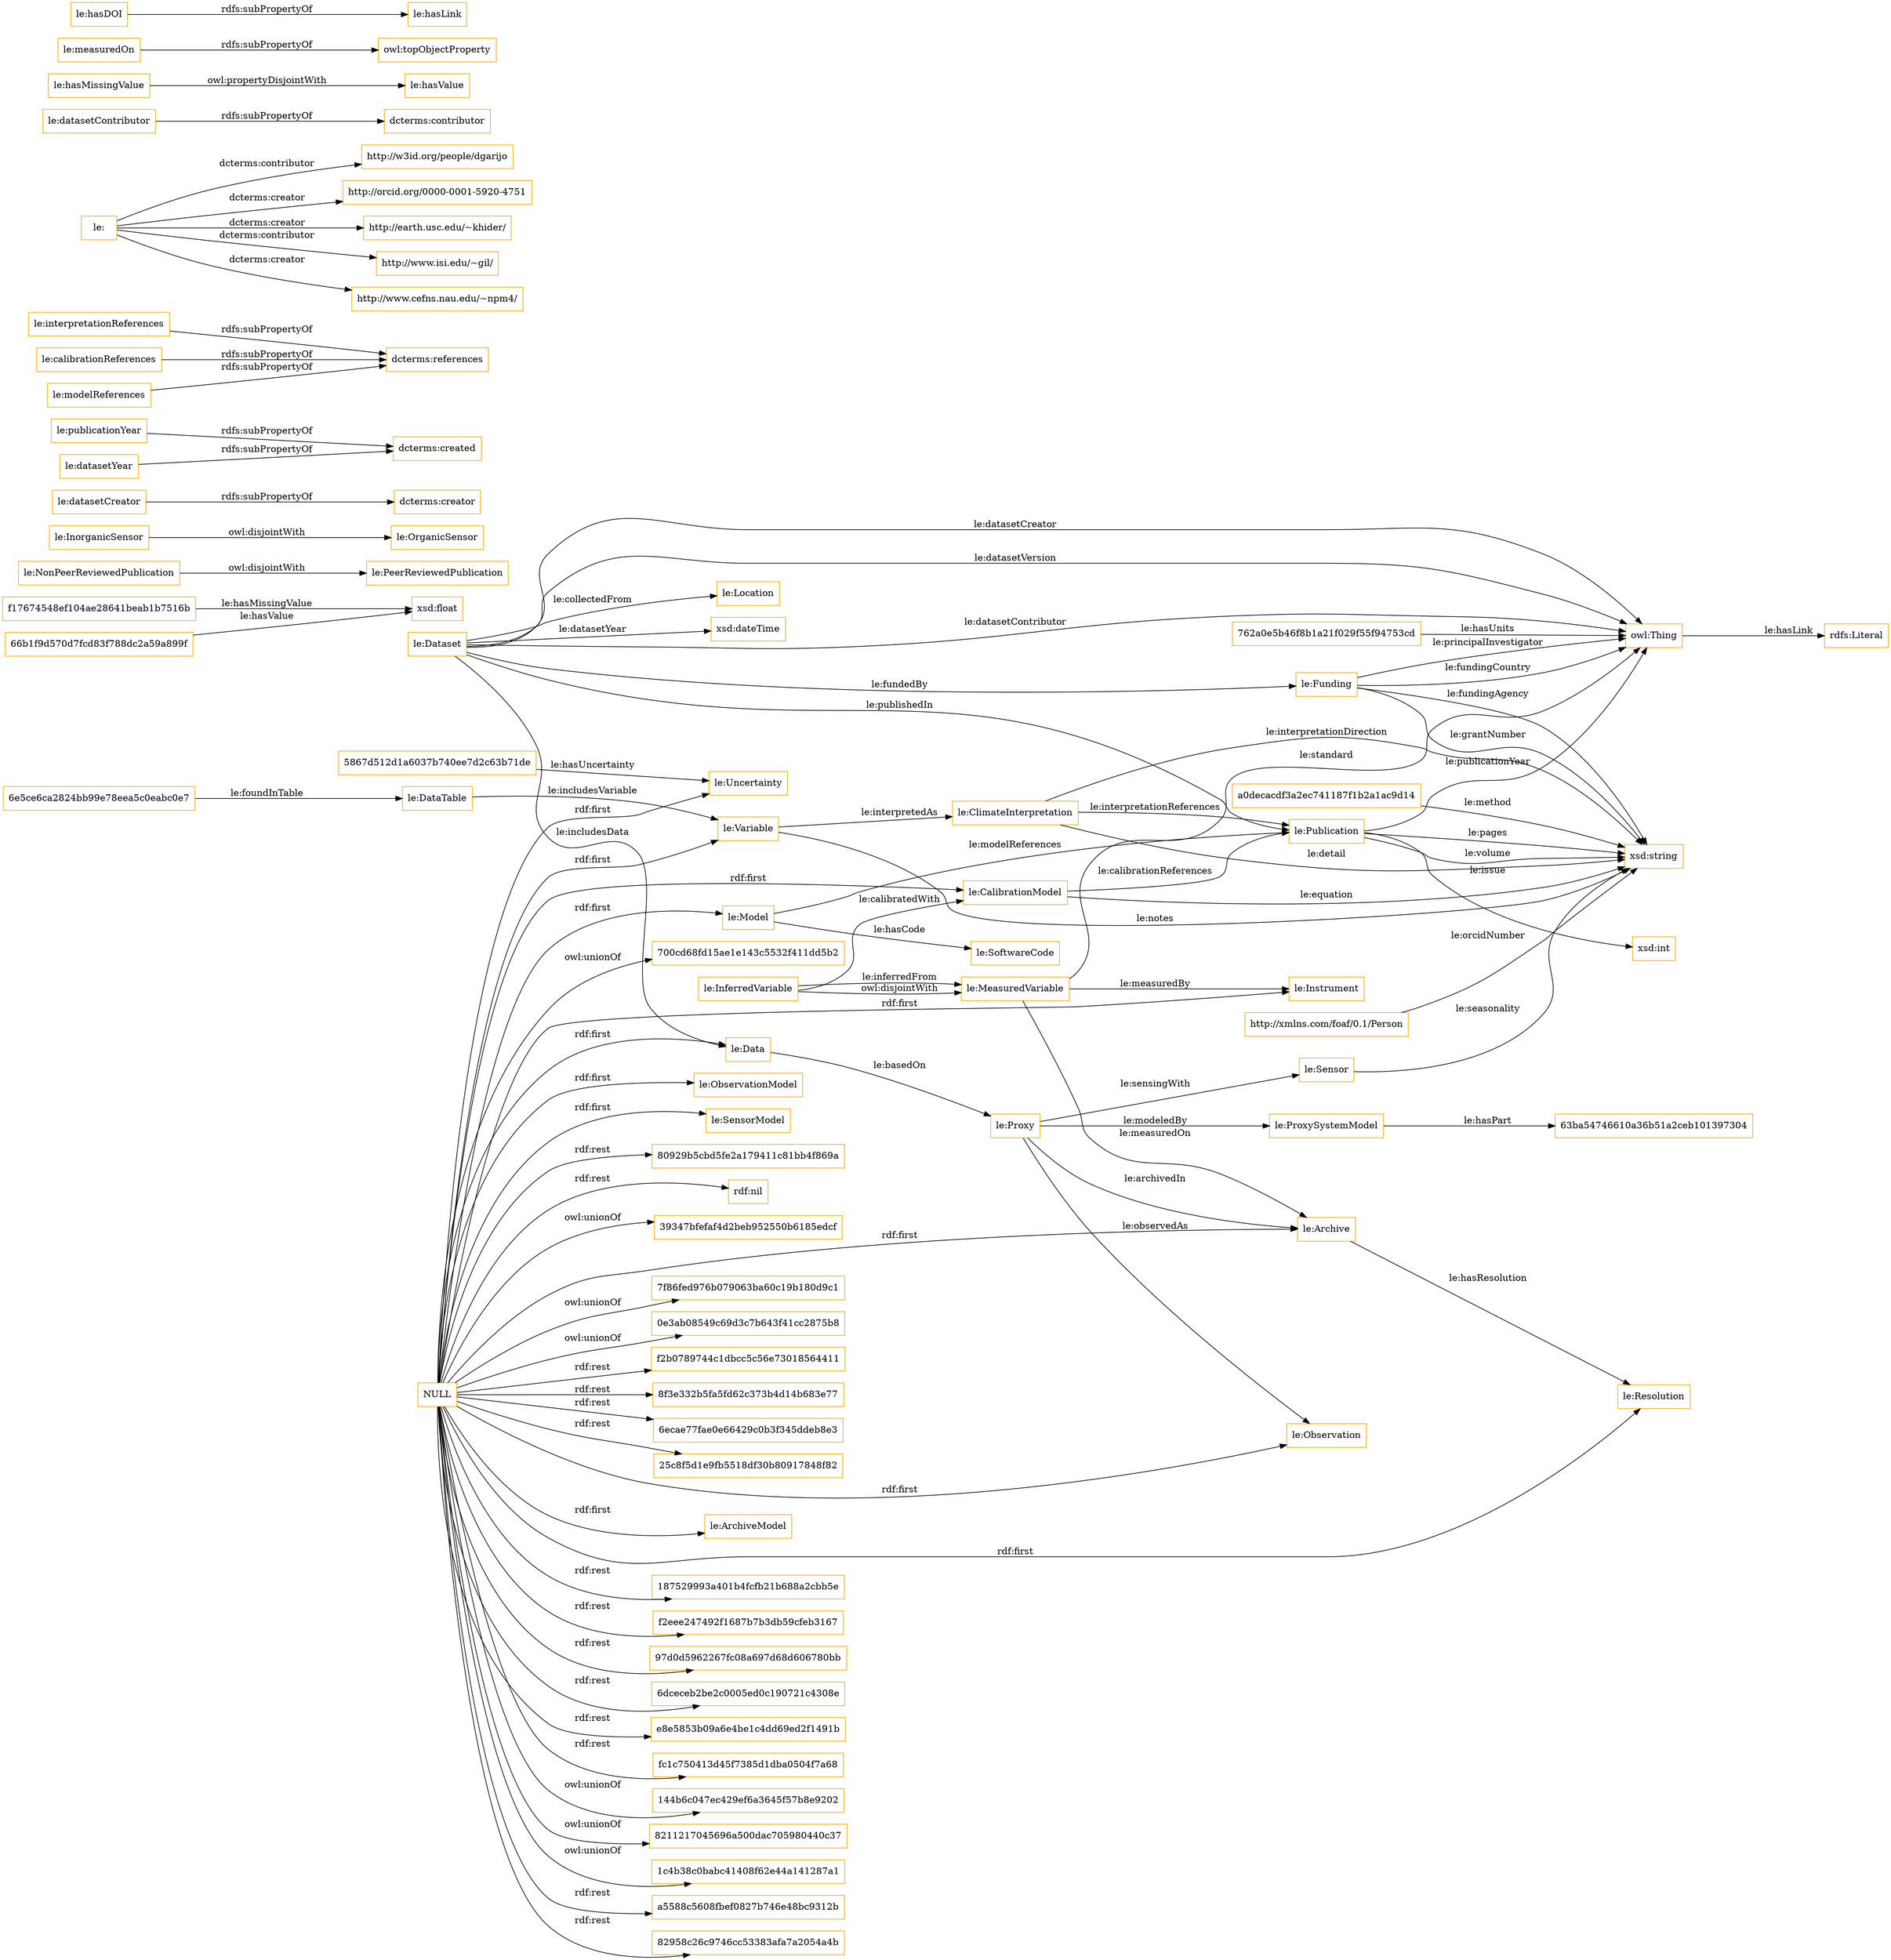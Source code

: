 digraph ar2dtool_diagram { 
rankdir=LR;
size="1501"
node [shape = rectangle, color="orange"]; "le:Proxy" "762a0e5b46f8b1a21f029f55f94753cd" "le:ObservationModel" "f17674548ef104ae28641beab1b7516b" "le:NonPeerReviewedPublication" "le:Archive" "le:OrganicSensor" "le:SensorModel" "le:Uncertainty" "le:Variable" "le:Model" "le:PeerReviewedPublication" "le:Location" "le:InferredVariable" "le:Funding" "6e5ce6ca2824bb99e78eea5c0eabc0e7" "le:InorganicSensor" "http://xmlns.com/foaf/0.1/Person" "le:Publication" "le:Dataset" "63ba54746610a36b51a2ceb101397304" "66b1f9d570d7fcd83f788dc2a59a899f" "le:Instrument" "le:SoftwareCode" "a0decacdf3a2ec741187f1b2a1ac9d14" "le:ClimateInterpretation" "le:ArchiveModel" "le:DataTable" "le:CalibrationModel" "le:ProxySystemModel" "5867d512d1a6037b740ee7d2c63b71de" "le:MeasuredVariable" "le:Resolution" "le:Sensor" "le:Observation" "le:Data" ; /*classes style*/
	"le:datasetCreator" -> "dcterms:creator" [ label = "rdfs:subPropertyOf" ];
	"le:publicationYear" -> "dcterms:created" [ label = "rdfs:subPropertyOf" ];
	"le:interpretationReferences" -> "dcterms:references" [ label = "rdfs:subPropertyOf" ];
	"le:" -> "http://w3id.org/people/dgarijo" [ label = "dcterms:contributor" ];
	"le:" -> "http://orcid.org/0000-0001-5920-4751" [ label = "dcterms:creator" ];
	"le:" -> "http://earth.usc.edu/~khider/" [ label = "dcterms:creator" ];
	"le:" -> "http://www.isi.edu/~gil/" [ label = "dcterms:contributor" ];
	"le:" -> "http://www.cefns.nau.edu/~npm4/" [ label = "dcterms:creator" ];
	"le:InferredVariable" -> "le:MeasuredVariable" [ label = "owl:disjointWith" ];
	"le:datasetYear" -> "dcterms:created" [ label = "rdfs:subPropertyOf" ];
	"le:InorganicSensor" -> "le:OrganicSensor" [ label = "owl:disjointWith" ];
	"NULL" -> "187529993a401b4fcfb21b688a2cbb5e" [ label = "rdf:rest" ];
	"NULL" -> "f2eee247492f1687b7b3db59cfeb3167" [ label = "rdf:rest" ];
	"NULL" -> "le:ObservationModel" [ label = "rdf:first" ];
	"NULL" -> "97d0d5962267fc08a697d68d606780bb" [ label = "rdf:rest" ];
	"NULL" -> "6dceceb2be2c0005ed0c190721c4308e" [ label = "rdf:rest" ];
	"NULL" -> "e8e5853b09a6e4be1c4dd69ed2f1491b" [ label = "rdf:rest" ];
	"NULL" -> "fc1c750413d45f7385d1dba0504f7a68" [ label = "rdf:rest" ];
	"NULL" -> "144b6c047ec429ef6a3645f57b8e9202" [ label = "owl:unionOf" ];
	"NULL" -> "8211217045696a500dac705980440c37" [ label = "owl:unionOf" ];
	"NULL" -> "le:Archive" [ label = "rdf:first" ];
	"NULL" -> "1c4b38c0babc41408f62e44a141287a1" [ label = "owl:unionOf" ];
	"NULL" -> "a5588c5608fbef0827b746e48bc9312b" [ label = "rdf:rest" ];
	"NULL" -> "le:Resolution" [ label = "rdf:first" ];
	"NULL" -> "82958c26c9746cc53383afa7a2054a4b" [ label = "rdf:rest" ];
	"NULL" -> "le:Observation" [ label = "rdf:first" ];
	"NULL" -> "le:Variable" [ label = "rdf:first" ];
	"NULL" -> "700cd68fd15ae1e143c5532f411dd5b2" [ label = "owl:unionOf" ];
	"NULL" -> "80929b5cbd5fe2a179411c81bb4f869a" [ label = "rdf:rest" ];
	"NULL" -> "rdf:nil" [ label = "rdf:rest" ];
	"NULL" -> "39347bfefaf4d2beb952550b6185edcf" [ label = "owl:unionOf" ];
	"NULL" -> "le:Data" [ label = "rdf:first" ];
	"NULL" -> "le:SensorModel" [ label = "rdf:first" ];
	"NULL" -> "7f86fed976b079063ba60c19b180d9c1" [ label = "owl:unionOf" ];
	"NULL" -> "le:Instrument" [ label = "rdf:first" ];
	"NULL" -> "le:Uncertainty" [ label = "rdf:first" ];
	"NULL" -> "le:Model" [ label = "rdf:first" ];
	"NULL" -> "0e3ab08549c69d3c7b643f41cc2875b8" [ label = "owl:unionOf" ];
	"NULL" -> "f2b0789744c1dbcc5c56e73018564411" [ label = "rdf:rest" ];
	"NULL" -> "8f3e332b5fa5fd62c373b4d14b683e77" [ label = "rdf:rest" ];
	"NULL" -> "le:CalibrationModel" [ label = "rdf:first" ];
	"NULL" -> "le:ArchiveModel" [ label = "rdf:first" ];
	"NULL" -> "6ecae77fae0e66429c0b3f345ddeb8e3" [ label = "rdf:rest" ];
	"NULL" -> "25c8f5d1e9fb5518df30b80917848f82" [ label = "rdf:rest" ];
	"le:datasetContributor" -> "dcterms:contributor" [ label = "rdfs:subPropertyOf" ];
	"le:calibrationReferences" -> "dcterms:references" [ label = "rdfs:subPropertyOf" ];
	"le:hasMissingValue" -> "le:hasValue" [ label = "owl:propertyDisjointWith" ];
	"le:NonPeerReviewedPublication" -> "le:PeerReviewedPublication" [ label = "owl:disjointWith" ];
	"le:measuredOn" -> "owl:topObjectProperty" [ label = "rdfs:subPropertyOf" ];
	"le:hasDOI" -> "le:hasLink" [ label = "rdfs:subPropertyOf" ];
	"le:modelReferences" -> "dcterms:references" [ label = "rdfs:subPropertyOf" ];
	"le:Publication" -> "xsd:string" [ label = "le:pages" ];
	"5867d512d1a6037b740ee7d2c63b71de" -> "le:Uncertainty" [ label = "le:hasUncertainty" ];
	"le:Publication" -> "xsd:string" [ label = "le:volume" ];
	"le:Dataset" -> "owl:Thing" [ label = "le:datasetCreator" ];
	"le:InferredVariable" -> "le:CalibrationModel" [ label = "le:calibratedWith" ];
	"le:Model" -> "le:Publication" [ label = "le:modelReferences" ];
	"le:Dataset" -> "xsd:dateTime" [ label = "le:datasetYear" ];
	"66b1f9d570d7fcd83f788dc2a59a899f" -> "xsd:float" [ label = "le:hasValue" ];
	"le:ClimateInterpretation" -> "xsd:string" [ label = "le:detail" ];
	"le:Dataset" -> "le:Data" [ label = "le:includesData" ];
	"le:Dataset" -> "le:Funding" [ label = "le:fundedBy" ];
	"le:Proxy" -> "le:Observation" [ label = "le:observedAs" ];
	"le:MeasuredVariable" -> "le:Archive" [ label = "le:measuredOn" ];
	"le:Publication" -> "owl:Thing" [ label = "le:publicationYear" ];
	"le:Funding" -> "owl:Thing" [ label = "le:fundingCountry" ];
	"f17674548ef104ae28641beab1b7516b" -> "xsd:float" [ label = "le:hasMissingValue" ];
	"le:ProxySystemModel" -> "63ba54746610a36b51a2ceb101397304" [ label = "le:hasPart" ];
	"le:ClimateInterpretation" -> "xsd:string" [ label = "le:interpretationDirection" ];
	"le:Dataset" -> "le:Location" [ label = "le:collectedFrom" ];
	"le:MeasuredVariable" -> "owl:Thing" [ label = "le:standard" ];
	"le:Data" -> "le:Proxy" [ label = "le:basedOn" ];
	"le:Archive" -> "le:Resolution" [ label = "le:hasResolution" ];
	"le:Dataset" -> "owl:Thing" [ label = "le:datasetVersion" ];
	"owl:Thing" -> "rdfs:Literal" [ label = "le:hasLink" ];
	"http://xmlns.com/foaf/0.1/Person" -> "xsd:string" [ label = "le:orcidNumber" ];
	"le:Proxy" -> "le:Archive" [ label = "le:archivedIn" ];
	"6e5ce6ca2824bb99e78eea5c0eabc0e7" -> "le:DataTable" [ label = "le:foundInTable" ];
	"a0decacdf3a2ec741187f1b2a1ac9d14" -> "xsd:string" [ label = "le:method" ];
	"le:DataTable" -> "le:Variable" [ label = "le:includesVariable" ];
	"le:Dataset" -> "owl:Thing" [ label = "le:datasetContributor" ];
	"le:Variable" -> "xsd:string" [ label = "le:notes" ];
	"le:CalibrationModel" -> "xsd:string" [ label = "le:equation" ];
	"le:Sensor" -> "xsd:string" [ label = "le:seasonality" ];
	"le:Funding" -> "owl:Thing" [ label = "le:principalInvestigator" ];
	"le:Model" -> "le:SoftwareCode" [ label = "le:hasCode" ];
	"le:Proxy" -> "le:Sensor" [ label = "le:sensingWith" ];
	"le:CalibrationModel" -> "le:Publication" [ label = "le:calibrationReferences" ];
	"le:Dataset" -> "le:Publication" [ label = "le:publishedIn" ];
	"le:Publication" -> "xsd:int" [ label = "le:issue" ];
	"le:InferredVariable" -> "le:MeasuredVariable" [ label = "le:inferredFrom" ];
	"le:Funding" -> "xsd:string" [ label = "le:fundingAgency" ];
	"762a0e5b46f8b1a21f029f55f94753cd" -> "owl:Thing" [ label = "le:hasUnits" ];
	"le:Proxy" -> "le:ProxySystemModel" [ label = "le:modeledBy" ];
	"le:Variable" -> "le:ClimateInterpretation" [ label = "le:interpretedAs" ];
	"le:Funding" -> "xsd:string" [ label = "le:grantNumber" ];
	"le:ClimateInterpretation" -> "le:Publication" [ label = "le:interpretationReferences" ];
	"le:MeasuredVariable" -> "le:Instrument" [ label = "le:measuredBy" ];

}
